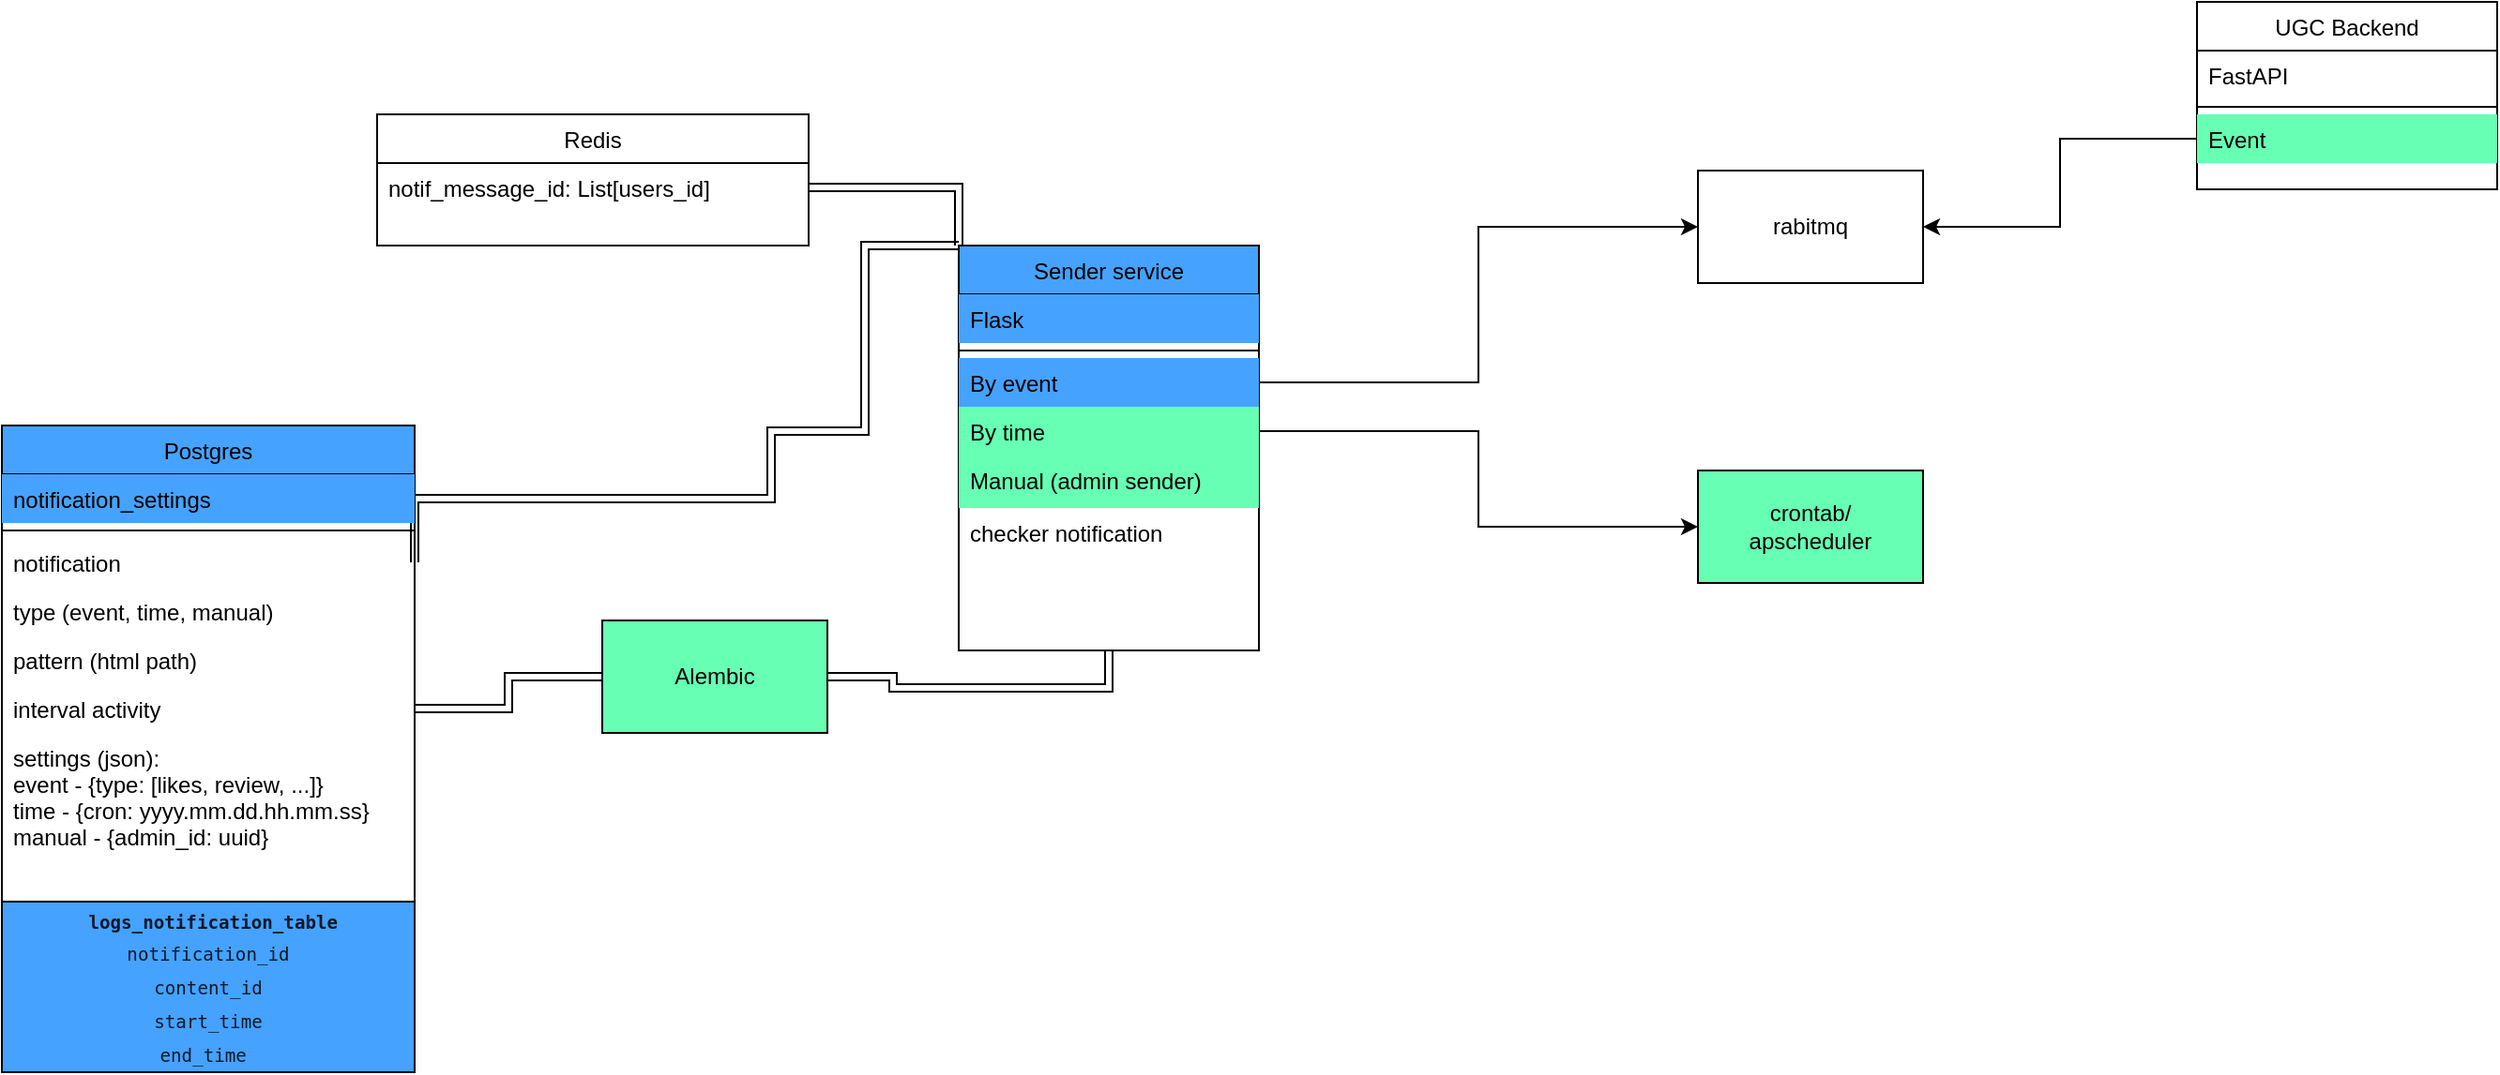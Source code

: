 <mxfile version="20.8.10" type="device"><diagram id="C5RBs43oDa-KdzZeNtuy" name="Page-1"><mxGraphModel dx="2072" dy="1212" grid="1" gridSize="10" guides="1" tooltips="1" connect="1" arrows="1" fold="1" page="1" pageScale="1" pageWidth="827" pageHeight="1169" math="0" shadow="0"><root><mxCell id="WIyWlLk6GJQsqaUBKTNV-0"/><mxCell id="WIyWlLk6GJQsqaUBKTNV-1" parent="WIyWlLk6GJQsqaUBKTNV-0"/><mxCell id="oXzIRPWj1clB41x3ZmVq-0" value="Sender service" style="swimlane;fontStyle=0;align=center;verticalAlign=top;childLayout=stackLayout;horizontal=1;startSize=26;horizontalStack=0;resizeParent=1;resizeLast=0;collapsible=1;marginBottom=0;rounded=0;shadow=0;strokeWidth=1;fillColor=#45A2FF;" vertex="1" parent="WIyWlLk6GJQsqaUBKTNV-1"><mxGeometry x="1260" y="170" width="160" height="216" as="geometry"><mxRectangle x="550" y="140" width="160" height="26" as="alternateBounds"/></mxGeometry></mxCell><mxCell id="oXzIRPWj1clB41x3ZmVq-1" value="Flask" style="text;align=left;verticalAlign=top;spacingLeft=4;spacingRight=4;overflow=hidden;rotatable=0;points=[[0,0.5],[1,0.5]];portConstraint=eastwest;fillColor=#45A2FF;" vertex="1" parent="oXzIRPWj1clB41x3ZmVq-0"><mxGeometry y="26" width="160" height="26" as="geometry"/></mxCell><mxCell id="oXzIRPWj1clB41x3ZmVq-6" value="" style="line;html=1;strokeWidth=1;align=left;verticalAlign=middle;spacingTop=-1;spacingLeft=3;spacingRight=3;rotatable=0;labelPosition=right;points=[];portConstraint=eastwest;" vertex="1" parent="oXzIRPWj1clB41x3ZmVq-0"><mxGeometry y="52" width="160" height="8" as="geometry"/></mxCell><mxCell id="oXzIRPWj1clB41x3ZmVq-8" value="By event" style="text;align=left;verticalAlign=top;spacingLeft=4;spacingRight=4;overflow=hidden;rotatable=0;points=[[0,0.5],[1,0.5]];portConstraint=eastwest;fillColor=#45A2FF;" vertex="1" parent="oXzIRPWj1clB41x3ZmVq-0"><mxGeometry y="60" width="160" height="26" as="geometry"/></mxCell><mxCell id="oXzIRPWj1clB41x3ZmVq-9" value="By time" style="text;align=left;verticalAlign=top;spacingLeft=4;spacingRight=4;overflow=hidden;rotatable=0;points=[[0,0.5],[1,0.5]];portConstraint=eastwest;fillColor=#66FFB3;" vertex="1" parent="oXzIRPWj1clB41x3ZmVq-0"><mxGeometry y="86" width="160" height="26" as="geometry"/></mxCell><mxCell id="oXzIRPWj1clB41x3ZmVq-10" value="Manual (admin sender)" style="text;align=left;verticalAlign=top;spacingLeft=4;spacingRight=4;overflow=hidden;rotatable=0;points=[[0,0.5],[1,0.5]];portConstraint=eastwest;fillColor=#66FFB3;" vertex="1" parent="oXzIRPWj1clB41x3ZmVq-0"><mxGeometry y="112" width="160" height="28" as="geometry"/></mxCell><mxCell id="oXzIRPWj1clB41x3ZmVq-42" value="checker notification" style="text;align=left;verticalAlign=top;spacingLeft=4;spacingRight=4;overflow=hidden;rotatable=0;points=[[0,0.5],[1,0.5]];portConstraint=eastwest;" vertex="1" parent="oXzIRPWj1clB41x3ZmVq-0"><mxGeometry y="140" width="160" height="26" as="geometry"/></mxCell><mxCell id="oXzIRPWj1clB41x3ZmVq-11" value="crontab/&lt;br&gt;apscheduler" style="rounded=0;whiteSpace=wrap;html=1;fillColor=#66FFB3;" vertex="1" parent="WIyWlLk6GJQsqaUBKTNV-1"><mxGeometry x="1654" y="290" width="120" height="60" as="geometry"/></mxCell><mxCell id="oXzIRPWj1clB41x3ZmVq-13" style="edgeStyle=orthogonalEdgeStyle;rounded=0;orthogonalLoop=1;jettySize=auto;html=1;entryX=0;entryY=0.5;entryDx=0;entryDy=0;" edge="1" parent="WIyWlLk6GJQsqaUBKTNV-1" source="oXzIRPWj1clB41x3ZmVq-9" target="oXzIRPWj1clB41x3ZmVq-11"><mxGeometry relative="1" as="geometry"/></mxCell><mxCell id="oXzIRPWj1clB41x3ZmVq-15" value="rabitmq" style="rounded=0;whiteSpace=wrap;html=1;" vertex="1" parent="WIyWlLk6GJQsqaUBKTNV-1"><mxGeometry x="1654" y="130" width="120" height="60" as="geometry"/></mxCell><mxCell id="oXzIRPWj1clB41x3ZmVq-16" style="edgeStyle=orthogonalEdgeStyle;rounded=0;orthogonalLoop=1;jettySize=auto;html=1;exitX=1;exitY=0.5;exitDx=0;exitDy=0;entryX=0;entryY=0.5;entryDx=0;entryDy=0;" edge="1" parent="WIyWlLk6GJQsqaUBKTNV-1" source="oXzIRPWj1clB41x3ZmVq-8" target="oXzIRPWj1clB41x3ZmVq-15"><mxGeometry relative="1" as="geometry"/></mxCell><mxCell id="oXzIRPWj1clB41x3ZmVq-17" value="UGC Backend" style="swimlane;fontStyle=0;align=center;verticalAlign=top;childLayout=stackLayout;horizontal=1;startSize=26;horizontalStack=0;resizeParent=1;resizeLast=0;collapsible=1;marginBottom=0;rounded=0;shadow=0;strokeWidth=1;" vertex="1" parent="WIyWlLk6GJQsqaUBKTNV-1"><mxGeometry x="1920" y="40" width="160" height="100" as="geometry"><mxRectangle x="550" y="140" width="160" height="26" as="alternateBounds"/></mxGeometry></mxCell><mxCell id="oXzIRPWj1clB41x3ZmVq-18" value="FastAPI" style="text;align=left;verticalAlign=top;spacingLeft=4;spacingRight=4;overflow=hidden;rotatable=0;points=[[0,0.5],[1,0.5]];portConstraint=eastwest;" vertex="1" parent="oXzIRPWj1clB41x3ZmVq-17"><mxGeometry y="26" width="160" height="26" as="geometry"/></mxCell><mxCell id="oXzIRPWj1clB41x3ZmVq-19" value="" style="line;html=1;strokeWidth=1;align=left;verticalAlign=middle;spacingTop=-1;spacingLeft=3;spacingRight=3;rotatable=0;labelPosition=right;points=[];portConstraint=eastwest;" vertex="1" parent="oXzIRPWj1clB41x3ZmVq-17"><mxGeometry y="52" width="160" height="8" as="geometry"/></mxCell><mxCell id="oXzIRPWj1clB41x3ZmVq-22" value="Event" style="text;align=left;verticalAlign=top;spacingLeft=4;spacingRight=4;overflow=hidden;rotatable=0;points=[[0,0.5],[1,0.5]];portConstraint=eastwest;fillColor=#66FFB3;" vertex="1" parent="oXzIRPWj1clB41x3ZmVq-17"><mxGeometry y="60" width="160" height="26" as="geometry"/></mxCell><mxCell id="oXzIRPWj1clB41x3ZmVq-23" style="edgeStyle=orthogonalEdgeStyle;rounded=0;orthogonalLoop=1;jettySize=auto;html=1;exitX=0;exitY=0.5;exitDx=0;exitDy=0;entryX=1;entryY=0.5;entryDx=0;entryDy=0;" edge="1" parent="WIyWlLk6GJQsqaUBKTNV-1" source="oXzIRPWj1clB41x3ZmVq-22" target="oXzIRPWj1clB41x3ZmVq-15"><mxGeometry relative="1" as="geometry"/></mxCell><mxCell id="oXzIRPWj1clB41x3ZmVq-25" style="edgeStyle=orthogonalEdgeStyle;rounded=0;orthogonalLoop=1;jettySize=auto;html=1;exitX=1;exitY=0.5;exitDx=0;exitDy=0;shape=link;entryX=0;entryY=0;entryDx=0;entryDy=0;" edge="1" parent="WIyWlLk6GJQsqaUBKTNV-1" source="oXzIRPWj1clB41x3ZmVq-36" target="oXzIRPWj1clB41x3ZmVq-0"><mxGeometry relative="1" as="geometry"><mxPoint x="1110" y="300" as="sourcePoint"/><Array as="points"><mxPoint x="970" y="305"/><mxPoint x="1160" y="305"/><mxPoint x="1160" y="269"/><mxPoint x="1210" y="269"/><mxPoint x="1210" y="170"/></Array></mxGeometry></mxCell><mxCell id="oXzIRPWj1clB41x3ZmVq-28" value="Redis" style="swimlane;fontStyle=0;align=center;verticalAlign=top;childLayout=stackLayout;horizontal=1;startSize=26;horizontalStack=0;resizeParent=1;resizeLast=0;collapsible=1;marginBottom=0;rounded=0;shadow=0;strokeWidth=1;" vertex="1" parent="WIyWlLk6GJQsqaUBKTNV-1"><mxGeometry x="950" y="100" width="230" height="70" as="geometry"><mxRectangle x="550" y="140" width="160" height="26" as="alternateBounds"/></mxGeometry></mxCell><mxCell id="oXzIRPWj1clB41x3ZmVq-31" value="notif_message_id: List[users_id]" style="text;align=left;verticalAlign=top;spacingLeft=4;spacingRight=4;overflow=hidden;rotatable=0;points=[[0,0.5],[1,0.5]];portConstraint=eastwest;" vertex="1" parent="oXzIRPWj1clB41x3ZmVq-28"><mxGeometry y="26" width="230" height="26" as="geometry"/></mxCell><mxCell id="oXzIRPWj1clB41x3ZmVq-34" style="edgeStyle=orthogonalEdgeStyle;shape=link;rounded=0;orthogonalLoop=1;jettySize=auto;html=1;exitX=1;exitY=0.5;exitDx=0;exitDy=0;entryX=0;entryY=0;entryDx=0;entryDy=0;" edge="1" parent="WIyWlLk6GJQsqaUBKTNV-1" source="oXzIRPWj1clB41x3ZmVq-31" target="oXzIRPWj1clB41x3ZmVq-0"><mxGeometry relative="1" as="geometry"/></mxCell><mxCell id="oXzIRPWj1clB41x3ZmVq-35" value="Postgres" style="swimlane;fontStyle=0;align=center;verticalAlign=top;childLayout=stackLayout;horizontal=1;startSize=26;horizontalStack=0;resizeParent=1;resizeLast=0;collapsible=1;marginBottom=0;rounded=0;shadow=0;strokeWidth=1;fillColor=#45A2FF;" vertex="1" parent="WIyWlLk6GJQsqaUBKTNV-1"><mxGeometry x="750" y="266" width="220" height="254" as="geometry"><mxRectangle x="550" y="140" width="160" height="26" as="alternateBounds"/></mxGeometry></mxCell><mxCell id="oXzIRPWj1clB41x3ZmVq-45" value="notification_settings" style="text;align=left;verticalAlign=top;spacingLeft=4;spacingRight=4;overflow=hidden;rotatable=0;points=[[0,0.5],[1,0.5]];portConstraint=eastwest;fillColor=#45A2FF;" vertex="1" parent="oXzIRPWj1clB41x3ZmVq-35"><mxGeometry y="26" width="220" height="26" as="geometry"/></mxCell><mxCell id="oXzIRPWj1clB41x3ZmVq-44" value="" style="line;html=1;strokeWidth=1;align=left;verticalAlign=middle;spacingTop=-1;spacingLeft=3;spacingRight=3;rotatable=0;labelPosition=right;points=[];portConstraint=eastwest;" vertex="1" parent="oXzIRPWj1clB41x3ZmVq-35"><mxGeometry y="52" width="220" height="8" as="geometry"/></mxCell><mxCell id="oXzIRPWj1clB41x3ZmVq-36" value="notification" style="text;align=left;verticalAlign=top;spacingLeft=4;spacingRight=4;overflow=hidden;rotatable=0;points=[[0,0.5],[1,0.5]];portConstraint=eastwest;" vertex="1" parent="oXzIRPWj1clB41x3ZmVq-35"><mxGeometry y="60" width="220" height="26" as="geometry"/></mxCell><mxCell id="oXzIRPWj1clB41x3ZmVq-37" value="type (event, time, manual)" style="text;align=left;verticalAlign=top;spacingLeft=4;spacingRight=4;overflow=hidden;rotatable=0;points=[[0,0.5],[1,0.5]];portConstraint=eastwest;" vertex="1" parent="oXzIRPWj1clB41x3ZmVq-35"><mxGeometry y="86" width="220" height="26" as="geometry"/></mxCell><mxCell id="oXzIRPWj1clB41x3ZmVq-38" value="pattern (html path)" style="text;align=left;verticalAlign=top;spacingLeft=4;spacingRight=4;overflow=hidden;rotatable=0;points=[[0,0.5],[1,0.5]];portConstraint=eastwest;" vertex="1" parent="oXzIRPWj1clB41x3ZmVq-35"><mxGeometry y="112" width="220" height="26" as="geometry"/></mxCell><mxCell id="oXzIRPWj1clB41x3ZmVq-43" value="interval activity" style="text;align=left;verticalAlign=top;spacingLeft=4;spacingRight=4;overflow=hidden;rotatable=0;points=[[0,0.5],[1,0.5]];portConstraint=eastwest;" vertex="1" parent="oXzIRPWj1clB41x3ZmVq-35"><mxGeometry y="138" width="220" height="26" as="geometry"/></mxCell><mxCell id="oXzIRPWj1clB41x3ZmVq-46" value="settings (json):&#10;event - {type: [likes, review, ...]}&#10;time - {cron: yyyy.mm.dd.hh.mm.ss}&#10;manual - {admin_id: uuid}" style="text;align=left;verticalAlign=top;spacingLeft=4;spacingRight=4;overflow=hidden;rotatable=0;points=[[0,0.5],[1,0.5]];portConstraint=eastwest;" vertex="1" parent="oXzIRPWj1clB41x3ZmVq-35"><mxGeometry y="164" width="220" height="76" as="geometry"/></mxCell><mxCell id="oXzIRPWj1clB41x3ZmVq-41" value="&lt;code style=&quot;display: inline; box-sizing: border-box; min-width: 1.86em; padding: 0.35em 0.55em; border-radius: 4px; font-family: Menlo, &amp;quot;Ubuntu Mono&amp;quot;, consolas, source-code-pro, monospace; font-size: 0.8em; line-height: 1.86em; color: rgba(0, 0, 0, 0.85); background-color: var(--color-background-alternate); box-shadow: inset 0 0 0 1px var(--color-background-glassy-c); word-break: break-word;&quot; class=&quot;code-inline code-inline_theme_light&quot;&gt;&lt;b&gt;logs_notification_table&lt;/b&gt;&lt;br&gt;notification_id&lt;br&gt;content_id&lt;br&gt;start_time&lt;br&gt;end_time&lt;br&gt;&lt;/code&gt;" style="rounded=0;whiteSpace=wrap;html=1;fillColor=#45A2FF;" vertex="1" parent="WIyWlLk6GJQsqaUBKTNV-1"><mxGeometry x="750" y="520" width="220" height="91" as="geometry"/></mxCell><mxCell id="oXzIRPWj1clB41x3ZmVq-50" style="edgeStyle=orthogonalEdgeStyle;shape=link;rounded=0;orthogonalLoop=1;jettySize=auto;html=1;exitX=1;exitY=0.5;exitDx=0;exitDy=0;entryX=0.5;entryY=1;entryDx=0;entryDy=0;" edge="1" parent="WIyWlLk6GJQsqaUBKTNV-1" source="oXzIRPWj1clB41x3ZmVq-47" target="oXzIRPWj1clB41x3ZmVq-0"><mxGeometry relative="1" as="geometry"/></mxCell><mxCell id="oXzIRPWj1clB41x3ZmVq-47" value="Alembic" style="rounded=0;whiteSpace=wrap;html=1;fillColor=#66FFB3;" vertex="1" parent="WIyWlLk6GJQsqaUBKTNV-1"><mxGeometry x="1070" y="370" width="120" height="60" as="geometry"/></mxCell><mxCell id="oXzIRPWj1clB41x3ZmVq-49" style="edgeStyle=orthogonalEdgeStyle;shape=link;rounded=0;orthogonalLoop=1;jettySize=auto;html=1;exitX=1;exitY=0.5;exitDx=0;exitDy=0;entryX=0;entryY=0.5;entryDx=0;entryDy=0;" edge="1" parent="WIyWlLk6GJQsqaUBKTNV-1" source="oXzIRPWj1clB41x3ZmVq-43" target="oXzIRPWj1clB41x3ZmVq-47"><mxGeometry relative="1" as="geometry"/></mxCell></root></mxGraphModel></diagram></mxfile>